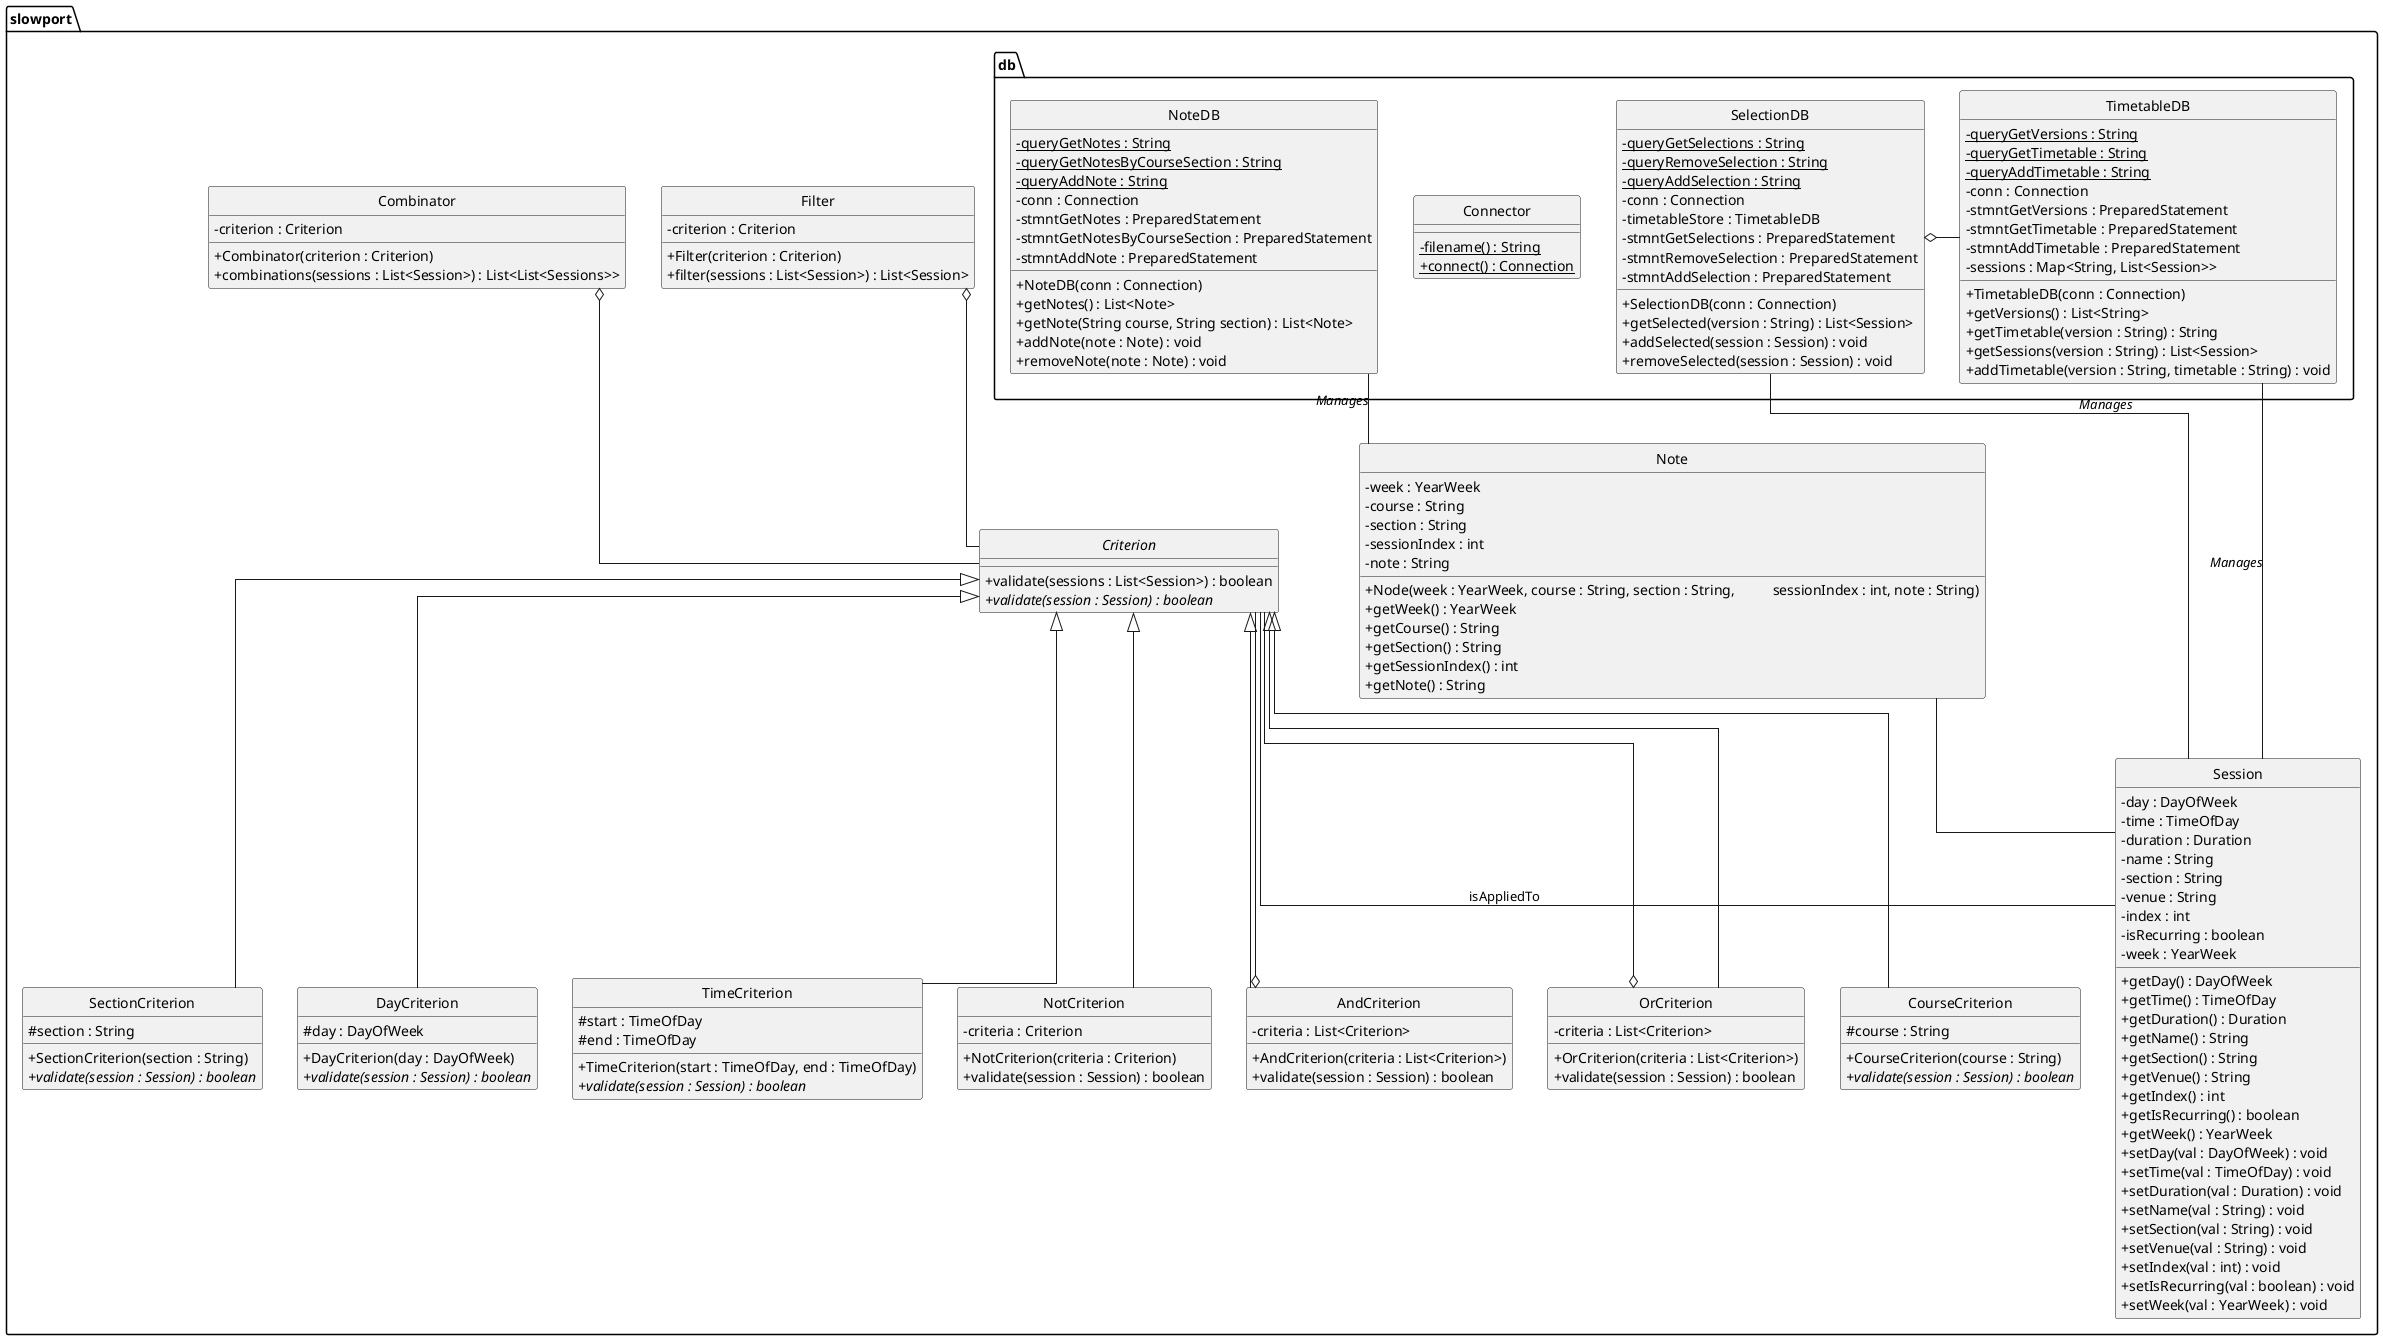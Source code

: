 @startuml
skinparam linetype ortho
skinparam classAttributeIconSize 0
hide circle

package "slowport"{
	class Session{
		- day : DayOfWeek
		- time : TimeOfDay
		- duration : Duration
		- name : String
		- section : String
		- venue : String
		- index : int
		- isRecurring : boolean
		- week : YearWeek

		+ getDay() : DayOfWeek
		+ getTime() : TimeOfDay
		+ getDuration() : Duration
		+ getName() : String
		+ getSection() : String
		+ getVenue() : String
		+ getIndex() : int
		+ getIsRecurring() : boolean
		+ getWeek() : YearWeek
		+ setDay(val : DayOfWeek) : void
		+ setTime(val : TimeOfDay) : void
		+ setDuration(val : Duration) : void
		+ setName(val : String) : void
		+ setSection(val : String) : void
		+ setVenue(val : String) : void
		+ setIndex(val : int) : void
		+ setIsRecurring(val : boolean) : void
		+ setWeek(val : YearWeek) : void
	}

	class Note{
		- week : YearWeek
		- course : String
		- section : String
		- sessionIndex : int
		- note : String
		+ Node(week : YearWeek, course : String, section : String,\
		sessionIndex : int, note : String)
		+ getWeek() : YearWeek
		+ getCourse() : String
		+ getSection() : String
		+ getSessionIndex() : int
		+ getNote() : String
	}

	Note -- Session

	abstract class Criterion{
		+ validate(sessions : List<Session>) : boolean
		+ {abstract} validate(session : Session) : boolean
	}

	Criterion -- Session : isAppliedTo

	class CourseCriterion extends Criterion{
		# course : String
		+ CourseCriterion(course : String)
		+ {abstract} validate(session : Session) : boolean
	}

	class SectionCriterion extends Criterion{
		# section : String
		+ SectionCriterion(section : String)
		+ {abstract} validate(session : Session) : boolean
	}

	class DayCriterion extends Criterion{
		# day : DayOfWeek
		+ DayCriterion(day : DayOfWeek)
		+ {abstract} validate(session : Session) : boolean
	}

	class TimeCriterion extends Criterion{
		# start : TimeOfDay
		# end : TimeOfDay
		+ TimeCriterion(start : TimeOfDay, end : TimeOfDay)
		+ {abstract} validate(session : Session) : boolean
	}

	class NotCriterion extends Criterion{
		- criteria : Criterion
		+ NotCriterion(criteria : Criterion)
		+ validate(session : Session) : boolean
	}

	class AndCriterion extends Criterion{
		- criteria : List<Criterion>
		+ AndCriterion(criteria : List<Criterion>)
		+ validate(session : Session) : boolean
	}

	AndCriterion o-- Criterion

	class OrCriterion extends Criterion{
		- criteria : List<Criterion>
		+ OrCriterion(criteria : List<Criterion>)
		+ validate(session : Session) : boolean
	}

	OrCriterion o-- Criterion

	class Filter{
		- criterion : Criterion
		+ Filter(criterion : Criterion)
		+ filter(sessions : List<Session>) : List<Session>
	}

	Filter o-- Criterion

	class Combinator{
		- criterion : Criterion
		+ Combinator(criterion : Criterion)
		+ combinations(sessions : List<Session>) : List<List<Sessions>>
	}

	Combinator o-- Criterion


	package "db"{
		class Connector{
			- {static} filename() : String
			+ {static} connect() : Connection
		}

		class TimetableDB{
			- {static} queryGetVersions : String
			- {static} queryGetTimetable : String
			- {static} queryAddTimetable : String
			- conn : Connection
			- stmntGetVersions : PreparedStatement
			- stmntGetTimetable : PreparedStatement
			- stmntAddTimetable : PreparedStatement
			- sessions : Map<String, List<Session>>
			+ TimetableDB(conn : Connection)
			+ getVersions() : List<String>
			+ getTimetable(version : String) : String
			+ getSessions(version : String) : List<Session>
			+ addTimetable(version : String, timetable : String) : void
		}

		TimetableDB -- Session : //Manages//

		class SelectionDB{
			- {static} queryGetSelections : String
			- {static} queryRemoveSelection : String
			- {static} queryAddSelection : String
			- conn : Connection
			- timetableStore : TimetableDB
			- stmntGetSelections : PreparedStatement
			- stmntRemoveSelection : PreparedStatement
			- stmntAddSelection : PreparedStatement
			+ SelectionDB(conn : Connection)
			+ getSelected(version : String) : List<Session>
			+ addSelected(session : Session) : void
			+ removeSelected(session : Session) : void
		}

		SelectionDB o- TimetableDB
		SelectionDB -- Session : //Manages//

		class NoteDB{
			- {static} queryGetNotes : String
			- {static} queryGetNotesByCourseSection : String
			- {static} queryAddNote : String
			- conn : Connection
			- stmntGetNotes : PreparedStatement
			- stmntGetNotesByCourseSection : PreparedStatement
			- stmntAddNote : PreparedStatement
			+ NoteDB(conn : Connection)
			+ getNotes() : List<Note>
			+ getNote(String course, String section) : List<Note>
			+ addNote(note : Note) : void
			+ removeNote(note : Note) : void
		}

		NoteDB -- Note : //Manages//
	}
}

@enduml
